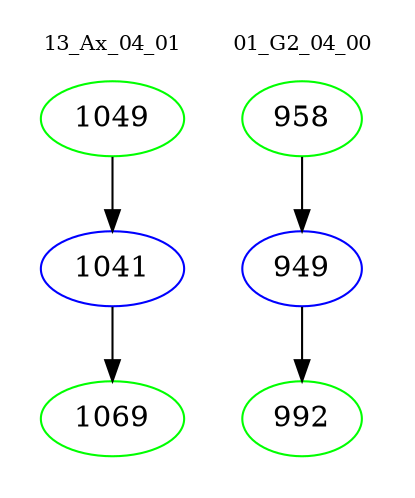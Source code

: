 digraph{
subgraph cluster_0 {
color = white
label = "13_Ax_04_01";
fontsize=10;
T0_1049 [label="1049", color="green"]
T0_1049 -> T0_1041 [color="black"]
T0_1041 [label="1041", color="blue"]
T0_1041 -> T0_1069 [color="black"]
T0_1069 [label="1069", color="green"]
}
subgraph cluster_1 {
color = white
label = "01_G2_04_00";
fontsize=10;
T1_958 [label="958", color="green"]
T1_958 -> T1_949 [color="black"]
T1_949 [label="949", color="blue"]
T1_949 -> T1_992 [color="black"]
T1_992 [label="992", color="green"]
}
}
